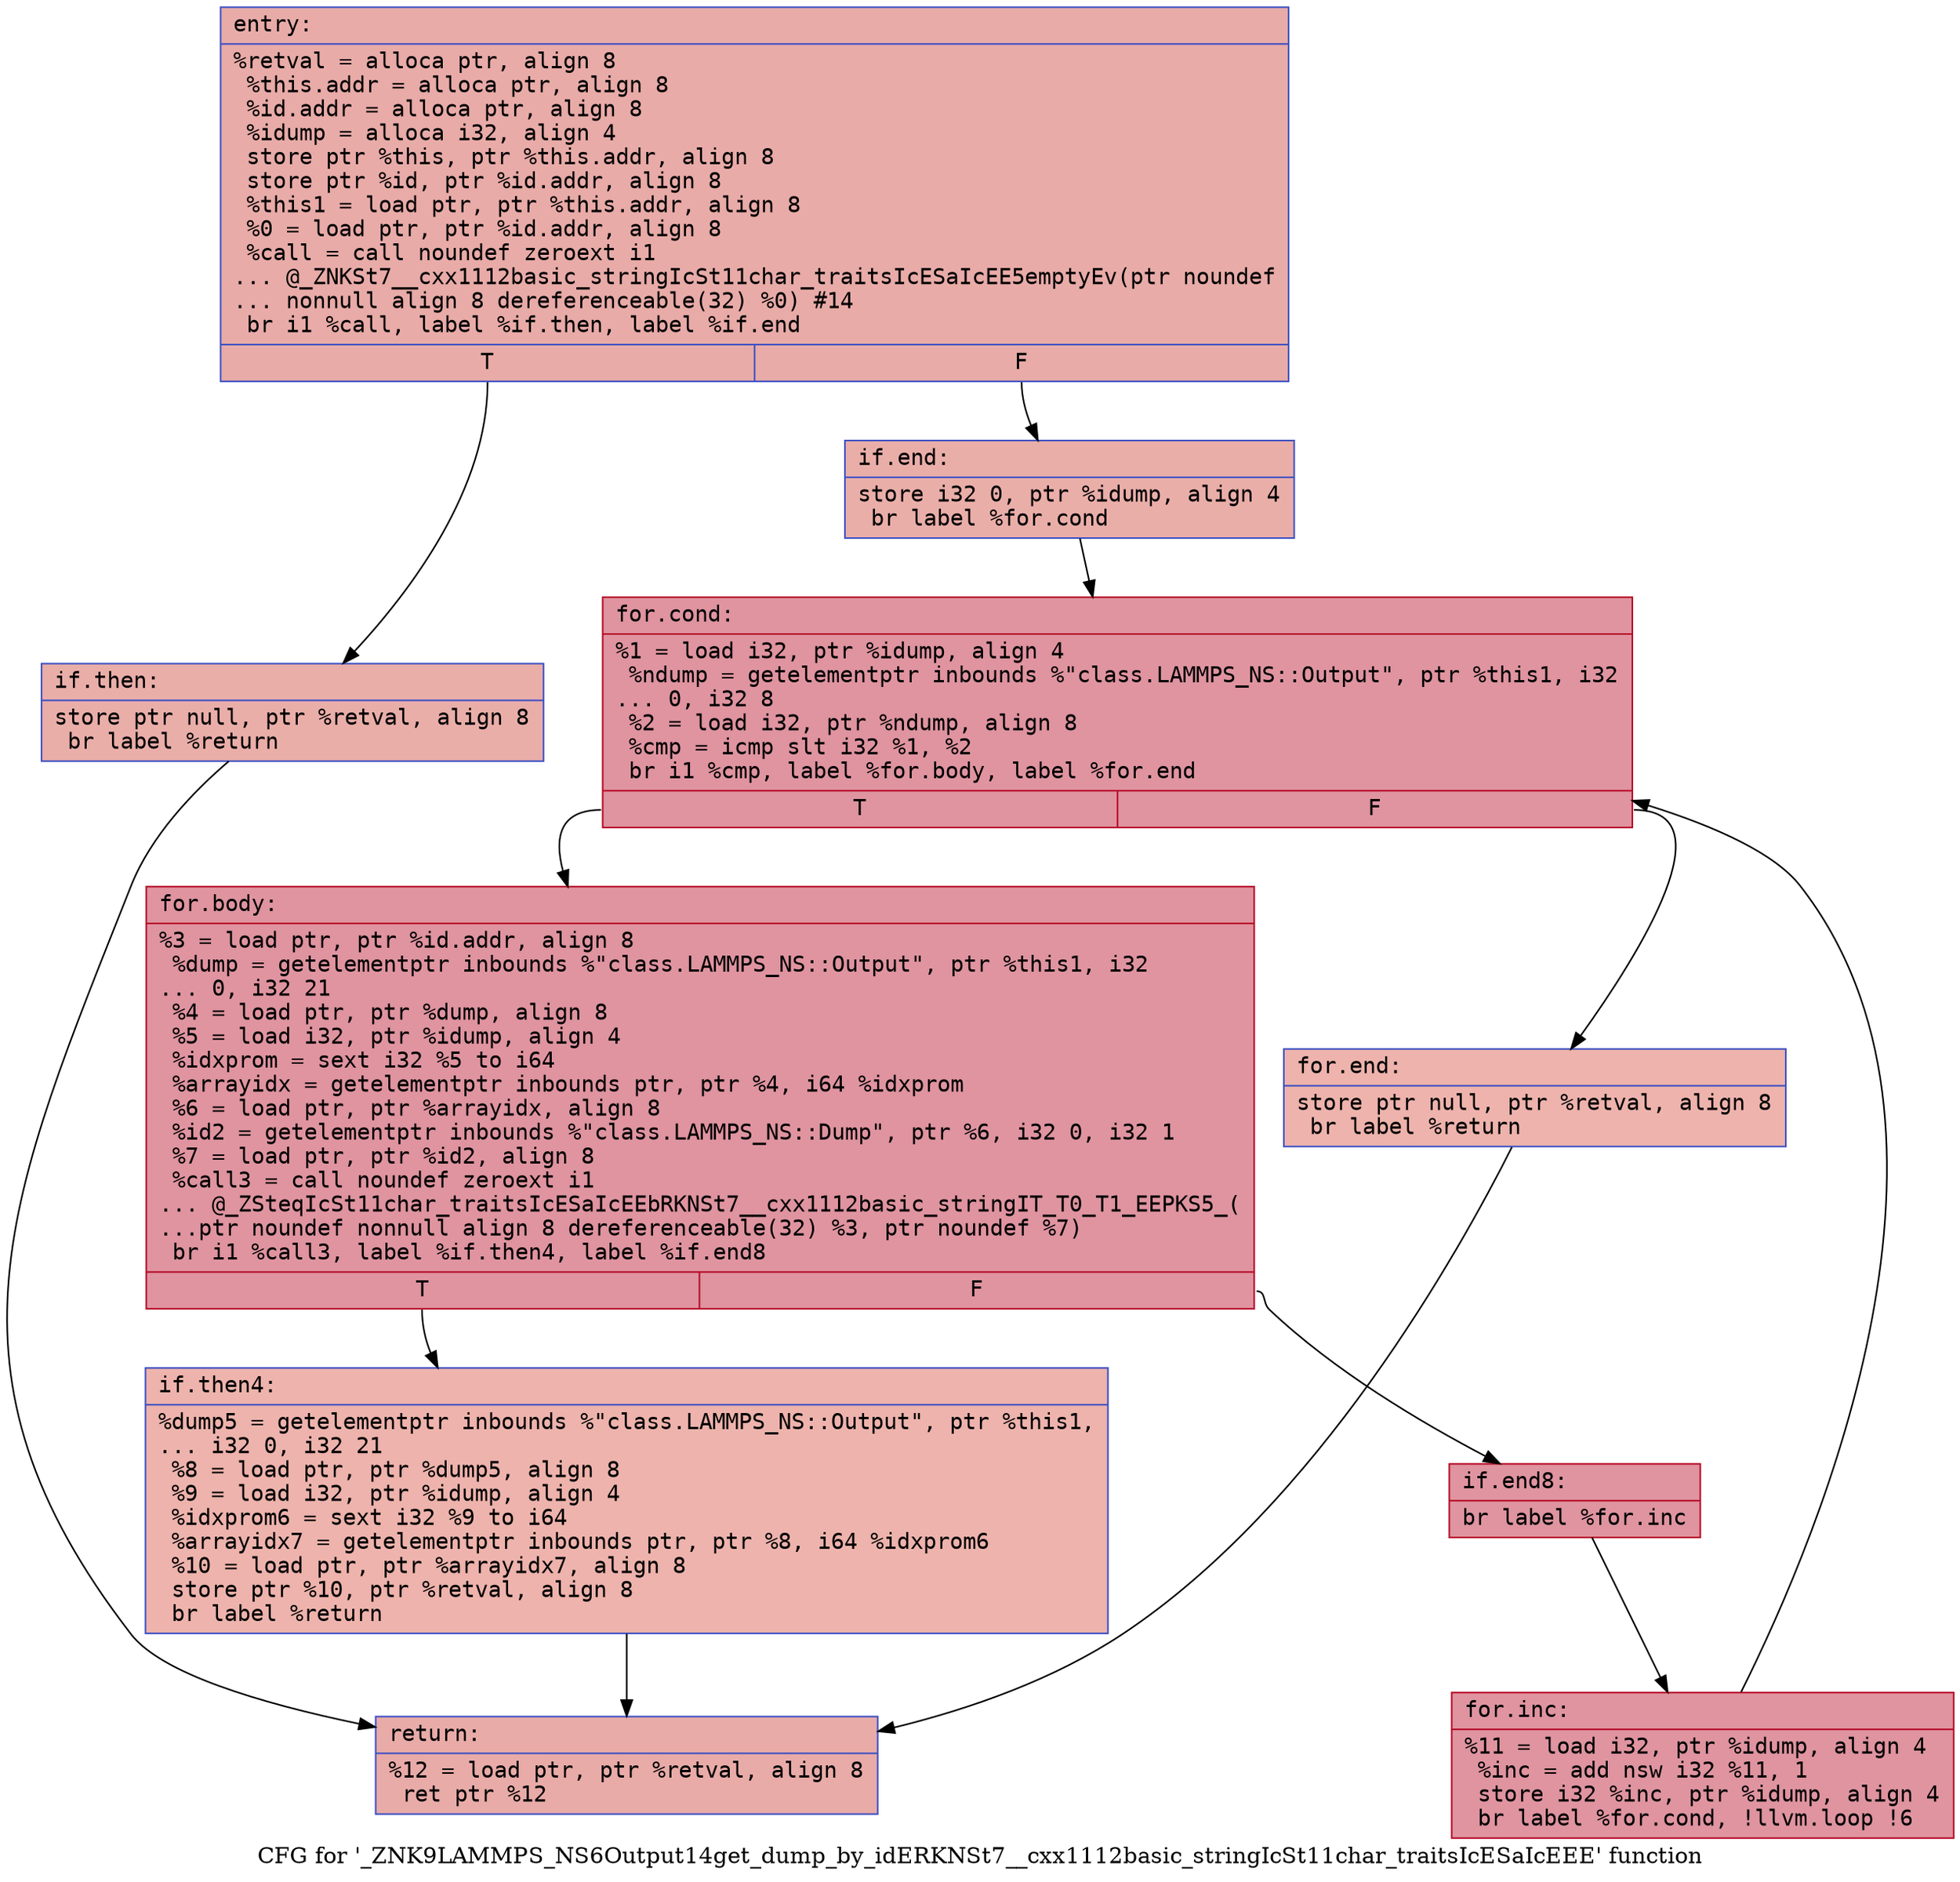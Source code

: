 digraph "CFG for '_ZNK9LAMMPS_NS6Output14get_dump_by_idERKNSt7__cxx1112basic_stringIcSt11char_traitsIcESaIcEEE' function" {
	label="CFG for '_ZNK9LAMMPS_NS6Output14get_dump_by_idERKNSt7__cxx1112basic_stringIcSt11char_traitsIcESaIcEEE' function";

	Node0x559d9a29fb10 [shape=record,color="#3d50c3ff", style=filled, fillcolor="#cc403a70" fontname="Courier",label="{entry:\l|  %retval = alloca ptr, align 8\l  %this.addr = alloca ptr, align 8\l  %id.addr = alloca ptr, align 8\l  %idump = alloca i32, align 4\l  store ptr %this, ptr %this.addr, align 8\l  store ptr %id, ptr %id.addr, align 8\l  %this1 = load ptr, ptr %this.addr, align 8\l  %0 = load ptr, ptr %id.addr, align 8\l  %call = call noundef zeroext i1\l... @_ZNKSt7__cxx1112basic_stringIcSt11char_traitsIcESaIcEE5emptyEv(ptr noundef\l... nonnull align 8 dereferenceable(32) %0) #14\l  br i1 %call, label %if.then, label %if.end\l|{<s0>T|<s1>F}}"];
	Node0x559d9a29fb10:s0 -> Node0x559d9a29feb0[tooltip="entry -> if.then\nProbability 50.00%" ];
	Node0x559d9a29fb10:s1 -> Node0x559d9a2a0120[tooltip="entry -> if.end\nProbability 50.00%" ];
	Node0x559d9a29feb0 [shape=record,color="#3d50c3ff", style=filled, fillcolor="#d0473d70" fontname="Courier",label="{if.then:\l|  store ptr null, ptr %retval, align 8\l  br label %return\l}"];
	Node0x559d9a29feb0 -> Node0x559d9a2a02e0[tooltip="if.then -> return\nProbability 100.00%" ];
	Node0x559d9a2a0120 [shape=record,color="#3d50c3ff", style=filled, fillcolor="#d0473d70" fontname="Courier",label="{if.end:\l|  store i32 0, ptr %idump, align 4\l  br label %for.cond\l}"];
	Node0x559d9a2a0120 -> Node0x559d9a2a03f0[tooltip="if.end -> for.cond\nProbability 100.00%" ];
	Node0x559d9a2a03f0 [shape=record,color="#b70d28ff", style=filled, fillcolor="#b70d2870" fontname="Courier",label="{for.cond:\l|  %1 = load i32, ptr %idump, align 4\l  %ndump = getelementptr inbounds %\"class.LAMMPS_NS::Output\", ptr %this1, i32\l... 0, i32 8\l  %2 = load i32, ptr %ndump, align 8\l  %cmp = icmp slt i32 %1, %2\l  br i1 %cmp, label %for.body, label %for.end\l|{<s0>T|<s1>F}}"];
	Node0x559d9a2a03f0:s0 -> Node0x559d9a2a08a0[tooltip="for.cond -> for.body\nProbability 96.88%" ];
	Node0x559d9a2a03f0:s1 -> Node0x559d9a2a0920[tooltip="for.cond -> for.end\nProbability 3.12%" ];
	Node0x559d9a2a08a0 [shape=record,color="#b70d28ff", style=filled, fillcolor="#b70d2870" fontname="Courier",label="{for.body:\l|  %3 = load ptr, ptr %id.addr, align 8\l  %dump = getelementptr inbounds %\"class.LAMMPS_NS::Output\", ptr %this1, i32\l... 0, i32 21\l  %4 = load ptr, ptr %dump, align 8\l  %5 = load i32, ptr %idump, align 4\l  %idxprom = sext i32 %5 to i64\l  %arrayidx = getelementptr inbounds ptr, ptr %4, i64 %idxprom\l  %6 = load ptr, ptr %arrayidx, align 8\l  %id2 = getelementptr inbounds %\"class.LAMMPS_NS::Dump\", ptr %6, i32 0, i32 1\l  %7 = load ptr, ptr %id2, align 8\l  %call3 = call noundef zeroext i1\l... @_ZSteqIcSt11char_traitsIcESaIcEEbRKNSt7__cxx1112basic_stringIT_T0_T1_EEPKS5_(\l...ptr noundef nonnull align 8 dereferenceable(32) %3, ptr noundef %7)\l  br i1 %call3, label %if.then4, label %if.end8\l|{<s0>T|<s1>F}}"];
	Node0x559d9a2a08a0:s0 -> Node0x559d9a2a2280[tooltip="for.body -> if.then4\nProbability 3.12%" ];
	Node0x559d9a2a08a0:s1 -> Node0x559d9a2a2300[tooltip="for.body -> if.end8\nProbability 96.88%" ];
	Node0x559d9a2a2280 [shape=record,color="#3d50c3ff", style=filled, fillcolor="#d6524470" fontname="Courier",label="{if.then4:\l|  %dump5 = getelementptr inbounds %\"class.LAMMPS_NS::Output\", ptr %this1,\l... i32 0, i32 21\l  %8 = load ptr, ptr %dump5, align 8\l  %9 = load i32, ptr %idump, align 4\l  %idxprom6 = sext i32 %9 to i64\l  %arrayidx7 = getelementptr inbounds ptr, ptr %8, i64 %idxprom6\l  %10 = load ptr, ptr %arrayidx7, align 8\l  store ptr %10, ptr %retval, align 8\l  br label %return\l}"];
	Node0x559d9a2a2280 -> Node0x559d9a2a02e0[tooltip="if.then4 -> return\nProbability 100.00%" ];
	Node0x559d9a2a2300 [shape=record,color="#b70d28ff", style=filled, fillcolor="#b70d2870" fontname="Courier",label="{if.end8:\l|  br label %for.inc\l}"];
	Node0x559d9a2a2300 -> Node0x559d9a2a2ac0[tooltip="if.end8 -> for.inc\nProbability 100.00%" ];
	Node0x559d9a2a2ac0 [shape=record,color="#b70d28ff", style=filled, fillcolor="#b70d2870" fontname="Courier",label="{for.inc:\l|  %11 = load i32, ptr %idump, align 4\l  %inc = add nsw i32 %11, 1\l  store i32 %inc, ptr %idump, align 4\l  br label %for.cond, !llvm.loop !6\l}"];
	Node0x559d9a2a2ac0 -> Node0x559d9a2a03f0[tooltip="for.inc -> for.cond\nProbability 100.00%" ];
	Node0x559d9a2a0920 [shape=record,color="#3d50c3ff", style=filled, fillcolor="#d6524470" fontname="Courier",label="{for.end:\l|  store ptr null, ptr %retval, align 8\l  br label %return\l}"];
	Node0x559d9a2a0920 -> Node0x559d9a2a02e0[tooltip="for.end -> return\nProbability 100.00%" ];
	Node0x559d9a2a02e0 [shape=record,color="#3d50c3ff", style=filled, fillcolor="#cc403a70" fontname="Courier",label="{return:\l|  %12 = load ptr, ptr %retval, align 8\l  ret ptr %12\l}"];
}
